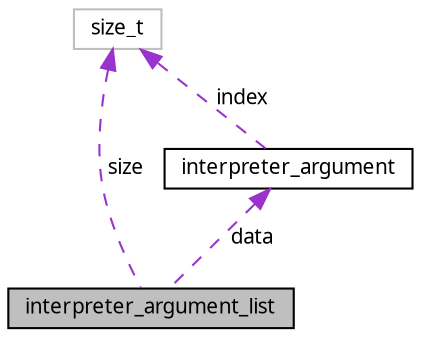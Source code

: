digraph "interpreter_argument_list"
{
  edge [fontname="Sans",fontsize="10",labelfontname="Sans",labelfontsize="10"];
  node [fontname="Sans",fontsize="10",shape=record];
  Node1 [label="interpreter_argument_list",height=0.2,width=0.4,color="black", fillcolor="grey75", style="filled", fontcolor="black"];
  Node2 -> Node1 [dir="back",color="darkorchid3",fontsize="10",style="dashed",label=" data" ,fontname="Sans"];
  Node2 [label="interpreter_argument",height=0.2,width=0.4,color="black", fillcolor="white", style="filled",URL="$dc/d4e/unioninterpreter__argument.html"];
  Node3 -> Node2 [dir="back",color="darkorchid3",fontsize="10",style="dashed",label=" index" ,fontname="Sans"];
  Node3 [label="size_t",height=0.2,width=0.4,color="grey75", fillcolor="white", style="filled"];
  Node3 -> Node1 [dir="back",color="darkorchid3",fontsize="10",style="dashed",label=" size" ,fontname="Sans"];
}
